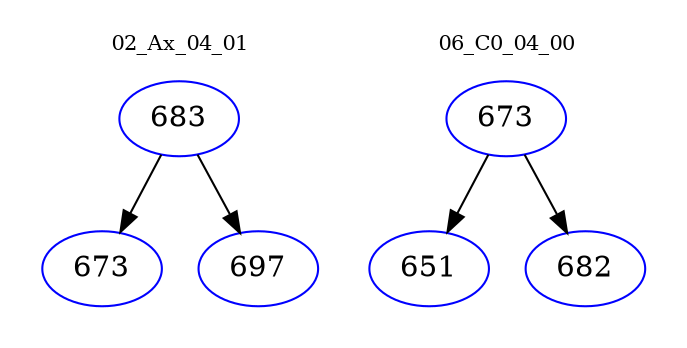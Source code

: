 digraph{
subgraph cluster_0 {
color = white
label = "02_Ax_04_01";
fontsize=10;
T0_683 [label="683", color="blue"]
T0_683 -> T0_673 [color="black"]
T0_673 [label="673", color="blue"]
T0_683 -> T0_697 [color="black"]
T0_697 [label="697", color="blue"]
}
subgraph cluster_1 {
color = white
label = "06_C0_04_00";
fontsize=10;
T1_673 [label="673", color="blue"]
T1_673 -> T1_651 [color="black"]
T1_651 [label="651", color="blue"]
T1_673 -> T1_682 [color="black"]
T1_682 [label="682", color="blue"]
}
}
